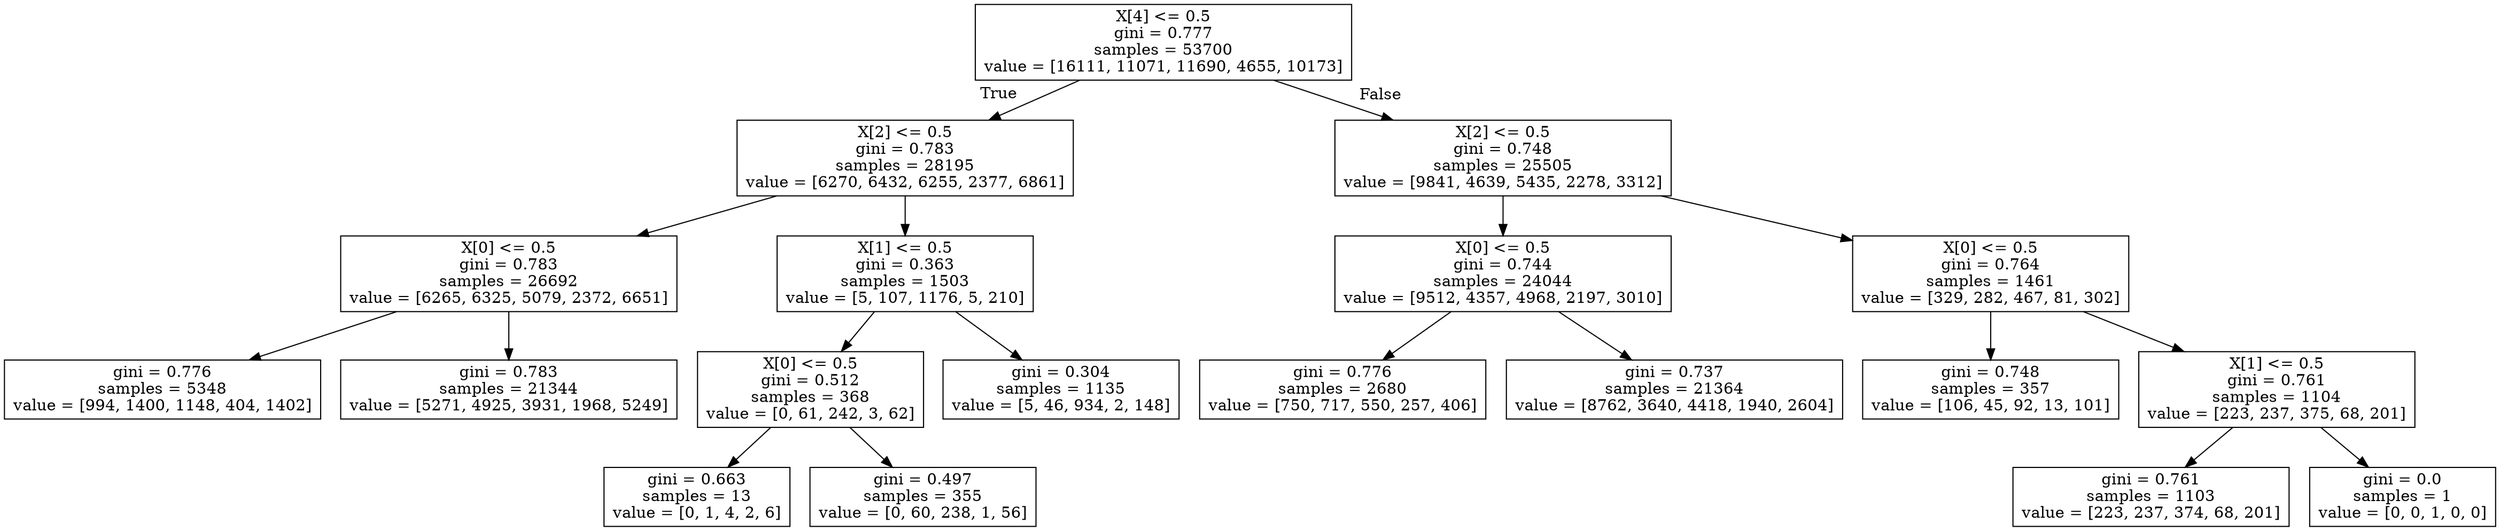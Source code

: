 digraph Tree {
node [shape=box] ;
0 [label="X[4] <= 0.5\ngini = 0.777\nsamples = 53700\nvalue = [16111, 11071, 11690, 4655, 10173]"] ;
1 [label="X[2] <= 0.5\ngini = 0.783\nsamples = 28195\nvalue = [6270, 6432, 6255, 2377, 6861]"] ;
0 -> 1 [labeldistance=2.5, labelangle=45, headlabel="True"] ;
2 [label="X[0] <= 0.5\ngini = 0.783\nsamples = 26692\nvalue = [6265, 6325, 5079, 2372, 6651]"] ;
1 -> 2 ;
3 [label="gini = 0.776\nsamples = 5348\nvalue = [994, 1400, 1148, 404, 1402]"] ;
2 -> 3 ;
4 [label="gini = 0.783\nsamples = 21344\nvalue = [5271, 4925, 3931, 1968, 5249]"] ;
2 -> 4 ;
5 [label="X[1] <= 0.5\ngini = 0.363\nsamples = 1503\nvalue = [5, 107, 1176, 5, 210]"] ;
1 -> 5 ;
6 [label="X[0] <= 0.5\ngini = 0.512\nsamples = 368\nvalue = [0, 61, 242, 3, 62]"] ;
5 -> 6 ;
7 [label="gini = 0.663\nsamples = 13\nvalue = [0, 1, 4, 2, 6]"] ;
6 -> 7 ;
8 [label="gini = 0.497\nsamples = 355\nvalue = [0, 60, 238, 1, 56]"] ;
6 -> 8 ;
9 [label="gini = 0.304\nsamples = 1135\nvalue = [5, 46, 934, 2, 148]"] ;
5 -> 9 ;
10 [label="X[2] <= 0.5\ngini = 0.748\nsamples = 25505\nvalue = [9841, 4639, 5435, 2278, 3312]"] ;
0 -> 10 [labeldistance=2.5, labelangle=-45, headlabel="False"] ;
11 [label="X[0] <= 0.5\ngini = 0.744\nsamples = 24044\nvalue = [9512, 4357, 4968, 2197, 3010]"] ;
10 -> 11 ;
12 [label="gini = 0.776\nsamples = 2680\nvalue = [750, 717, 550, 257, 406]"] ;
11 -> 12 ;
13 [label="gini = 0.737\nsamples = 21364\nvalue = [8762, 3640, 4418, 1940, 2604]"] ;
11 -> 13 ;
14 [label="X[0] <= 0.5\ngini = 0.764\nsamples = 1461\nvalue = [329, 282, 467, 81, 302]"] ;
10 -> 14 ;
15 [label="gini = 0.748\nsamples = 357\nvalue = [106, 45, 92, 13, 101]"] ;
14 -> 15 ;
16 [label="X[1] <= 0.5\ngini = 0.761\nsamples = 1104\nvalue = [223, 237, 375, 68, 201]"] ;
14 -> 16 ;
17 [label="gini = 0.761\nsamples = 1103\nvalue = [223, 237, 374, 68, 201]"] ;
16 -> 17 ;
18 [label="gini = 0.0\nsamples = 1\nvalue = [0, 0, 1, 0, 0]"] ;
16 -> 18 ;
}